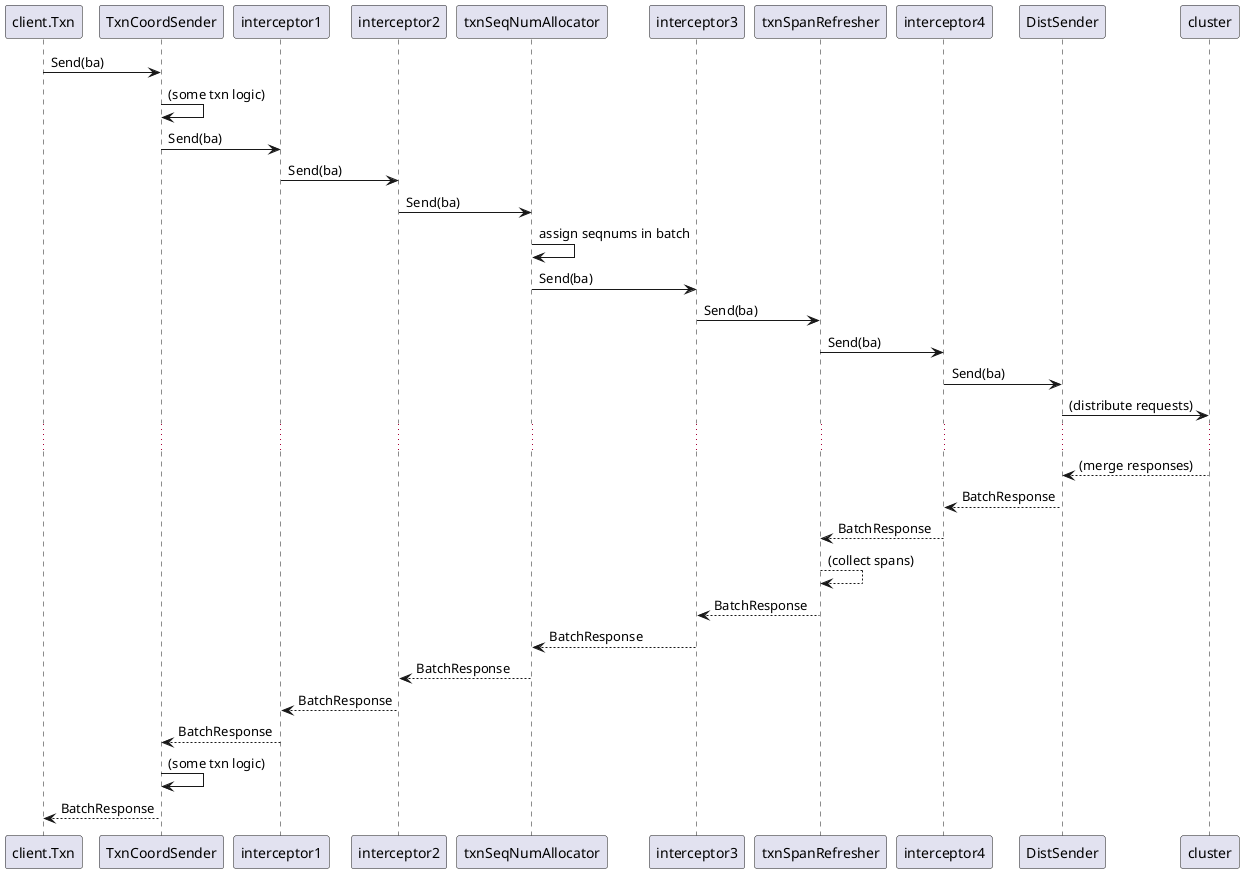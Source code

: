 @startuml
participant "client.Txn" as Txn
participant TxnCoordSender
participant interceptor1
participant interceptor2
participant txnSeqNumAllocator
participant interceptor3
participant txnSpanRefresher
participant interceptor4
participant DistSender

Txn -> TxnCoordSender : Send(ba)
TxnCoordSender -> TxnCoordSender : (some txn logic)
TxnCoordSender -> interceptor1 : Send(ba)
interceptor1 -> interceptor2 : Send(ba)
interceptor2 -> txnSeqNumAllocator : Send(ba)
txnSeqNumAllocator -> txnSeqNumAllocator : assign seqnums in batch
txnSeqNumAllocator -> interceptor3 : Send(ba)
interceptor3 -> txnSpanRefresher : Send(ba)
txnSpanRefresher -> interceptor4 : Send(ba)
interceptor4 -> DistSender : Send(ba)
DistSender -> cluster : (distribute requests)
...
cluster --> DistSender : (merge responses)
DistSender --> interceptor4 : BatchResponse
interceptor4 --> txnSpanRefresher : BatchResponse
txnSpanRefresher --> txnSpanRefresher : (collect spans)
txnSpanRefresher --> interceptor3 : BatchResponse
interceptor3 --> txnSeqNumAllocator : BatchResponse
txnSeqNumAllocator --> interceptor2 : BatchResponse
interceptor2 --> interceptor1 : BatchResponse
interceptor1 --> TxnCoordSender : BatchResponse
TxnCoordSender -> TxnCoordSender : (some txn logic)
TxnCoordSender --> Txn : BatchResponse
@enduml
